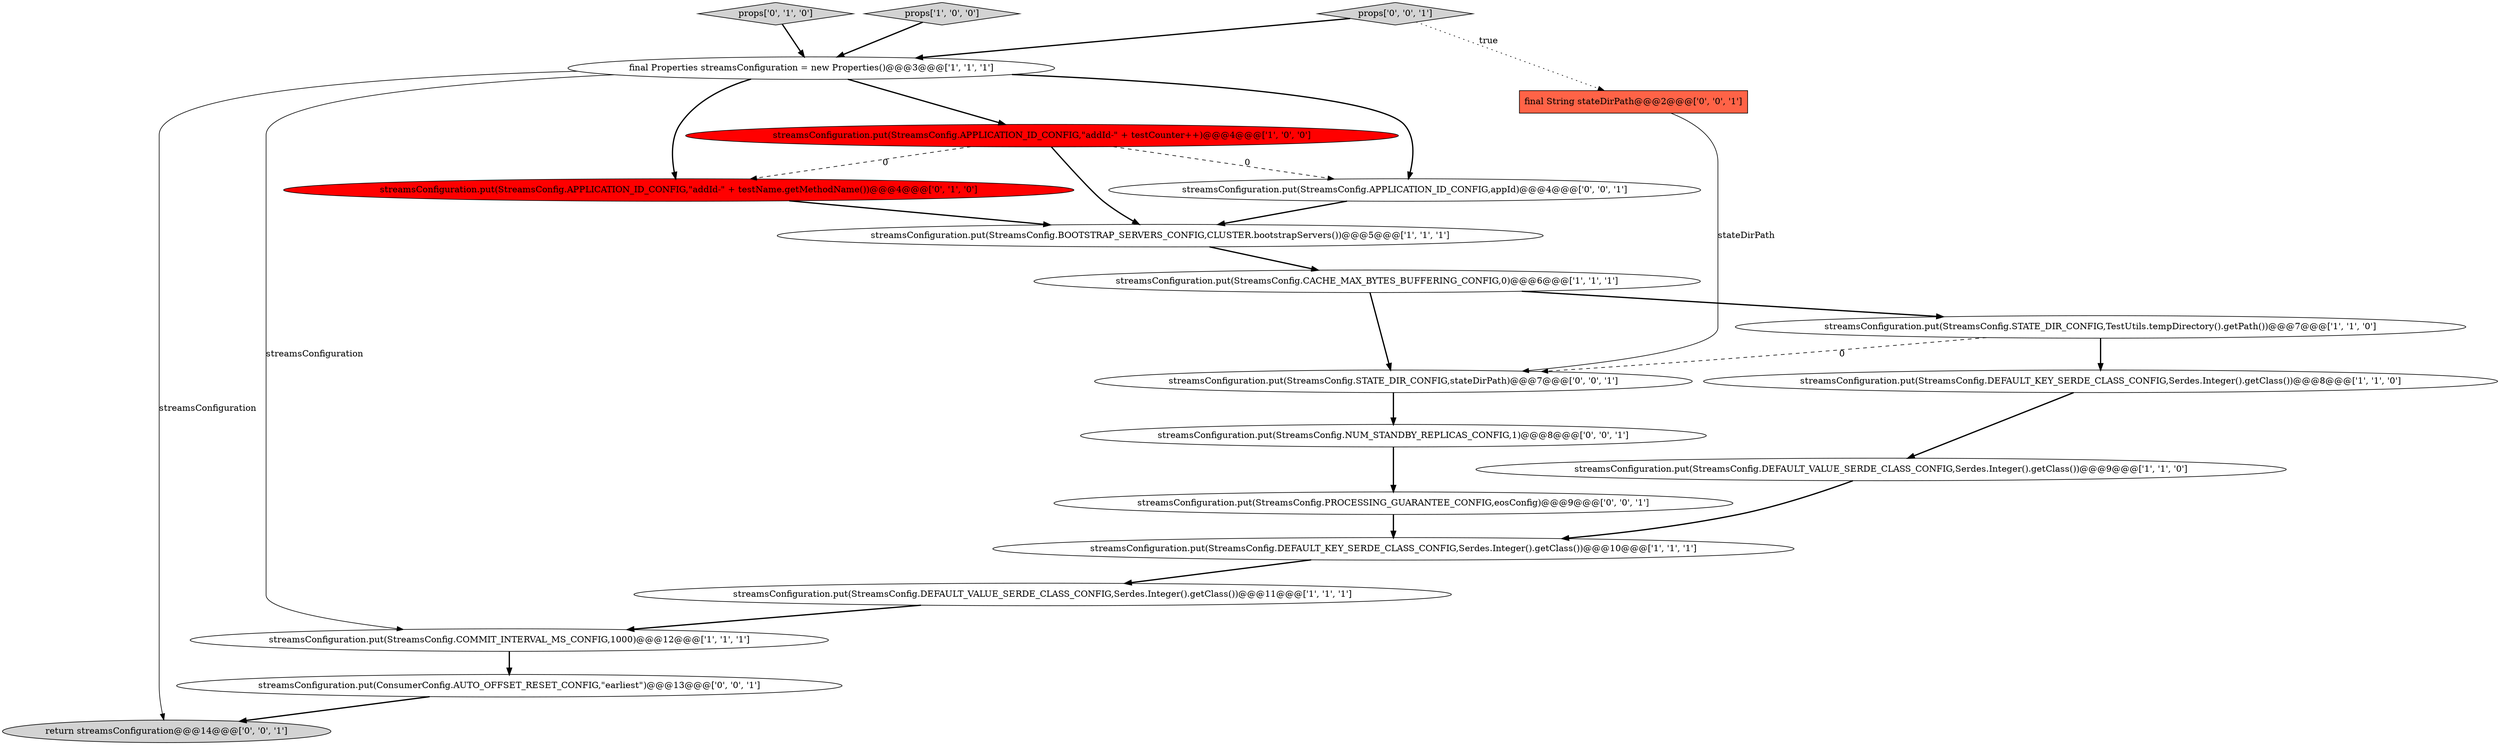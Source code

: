 digraph {
12 [style = filled, label = "props['0', '1', '0']", fillcolor = lightgray, shape = diamond image = "AAA0AAABBB2BBB"];
10 [style = filled, label = "streamsConfiguration.put(StreamsConfig.BOOTSTRAP_SERVERS_CONFIG,CLUSTER.bootstrapServers())@@@5@@@['1', '1', '1']", fillcolor = white, shape = ellipse image = "AAA0AAABBB1BBB"];
8 [style = filled, label = "final Properties streamsConfiguration = new Properties()@@@3@@@['1', '1', '1']", fillcolor = white, shape = ellipse image = "AAA0AAABBB1BBB"];
3 [style = filled, label = "streamsConfiguration.put(StreamsConfig.CACHE_MAX_BYTES_BUFFERING_CONFIG,0)@@@6@@@['1', '1', '1']", fillcolor = white, shape = ellipse image = "AAA0AAABBB1BBB"];
19 [style = filled, label = "streamsConfiguration.put(ConsumerConfig.AUTO_OFFSET_RESET_CONFIG,\"earliest\")@@@13@@@['0', '0', '1']", fillcolor = white, shape = ellipse image = "AAA0AAABBB3BBB"];
1 [style = filled, label = "props['1', '0', '0']", fillcolor = lightgray, shape = diamond image = "AAA0AAABBB1BBB"];
4 [style = filled, label = "streamsConfiguration.put(StreamsConfig.DEFAULT_VALUE_SERDE_CLASS_CONFIG,Serdes.Integer().getClass())@@@11@@@['1', '1', '1']", fillcolor = white, shape = ellipse image = "AAA0AAABBB1BBB"];
16 [style = filled, label = "streamsConfiguration.put(StreamsConfig.PROCESSING_GUARANTEE_CONFIG,eosConfig)@@@9@@@['0', '0', '1']", fillcolor = white, shape = ellipse image = "AAA0AAABBB3BBB"];
11 [style = filled, label = "streamsConfiguration.put(StreamsConfig.APPLICATION_ID_CONFIG,\"addId-\" + testName.getMethodName())@@@4@@@['0', '1', '0']", fillcolor = red, shape = ellipse image = "AAA1AAABBB2BBB"];
7 [style = filled, label = "streamsConfiguration.put(StreamsConfig.COMMIT_INTERVAL_MS_CONFIG,1000)@@@12@@@['1', '1', '1']", fillcolor = white, shape = ellipse image = "AAA0AAABBB1BBB"];
2 [style = filled, label = "streamsConfiguration.put(StreamsConfig.DEFAULT_KEY_SERDE_CLASS_CONFIG,Serdes.Integer().getClass())@@@10@@@['1', '1', '1']", fillcolor = white, shape = ellipse image = "AAA0AAABBB1BBB"];
18 [style = filled, label = "props['0', '0', '1']", fillcolor = lightgray, shape = diamond image = "AAA0AAABBB3BBB"];
15 [style = filled, label = "streamsConfiguration.put(StreamsConfig.STATE_DIR_CONFIG,stateDirPath)@@@7@@@['0', '0', '1']", fillcolor = white, shape = ellipse image = "AAA0AAABBB3BBB"];
6 [style = filled, label = "streamsConfiguration.put(StreamsConfig.APPLICATION_ID_CONFIG,\"addId-\" + testCounter++)@@@4@@@['1', '0', '0']", fillcolor = red, shape = ellipse image = "AAA1AAABBB1BBB"];
9 [style = filled, label = "streamsConfiguration.put(StreamsConfig.DEFAULT_KEY_SERDE_CLASS_CONFIG,Serdes.Integer().getClass())@@@8@@@['1', '1', '0']", fillcolor = white, shape = ellipse image = "AAA0AAABBB1BBB"];
20 [style = filled, label = "return streamsConfiguration@@@14@@@['0', '0', '1']", fillcolor = lightgray, shape = ellipse image = "AAA0AAABBB3BBB"];
14 [style = filled, label = "final String stateDirPath@@@2@@@['0', '0', '1']", fillcolor = tomato, shape = box image = "AAA0AAABBB3BBB"];
0 [style = filled, label = "streamsConfiguration.put(StreamsConfig.DEFAULT_VALUE_SERDE_CLASS_CONFIG,Serdes.Integer().getClass())@@@9@@@['1', '1', '0']", fillcolor = white, shape = ellipse image = "AAA0AAABBB1BBB"];
13 [style = filled, label = "streamsConfiguration.put(StreamsConfig.APPLICATION_ID_CONFIG,appId)@@@4@@@['0', '0', '1']", fillcolor = white, shape = ellipse image = "AAA0AAABBB3BBB"];
5 [style = filled, label = "streamsConfiguration.put(StreamsConfig.STATE_DIR_CONFIG,TestUtils.tempDirectory().getPath())@@@7@@@['1', '1', '0']", fillcolor = white, shape = ellipse image = "AAA0AAABBB1BBB"];
17 [style = filled, label = "streamsConfiguration.put(StreamsConfig.NUM_STANDBY_REPLICAS_CONFIG,1)@@@8@@@['0', '0', '1']", fillcolor = white, shape = ellipse image = "AAA0AAABBB3BBB"];
13->10 [style = bold, label=""];
8->7 [style = solid, label="streamsConfiguration"];
1->8 [style = bold, label=""];
9->0 [style = bold, label=""];
5->9 [style = bold, label=""];
19->20 [style = bold, label=""];
0->2 [style = bold, label=""];
6->11 [style = dashed, label="0"];
10->3 [style = bold, label=""];
8->6 [style = bold, label=""];
3->15 [style = bold, label=""];
16->2 [style = bold, label=""];
2->4 [style = bold, label=""];
18->14 [style = dotted, label="true"];
4->7 [style = bold, label=""];
8->20 [style = solid, label="streamsConfiguration"];
15->17 [style = bold, label=""];
3->5 [style = bold, label=""];
6->13 [style = dashed, label="0"];
14->15 [style = solid, label="stateDirPath"];
11->10 [style = bold, label=""];
12->8 [style = bold, label=""];
6->10 [style = bold, label=""];
18->8 [style = bold, label=""];
5->15 [style = dashed, label="0"];
8->11 [style = bold, label=""];
7->19 [style = bold, label=""];
17->16 [style = bold, label=""];
8->13 [style = bold, label=""];
}
